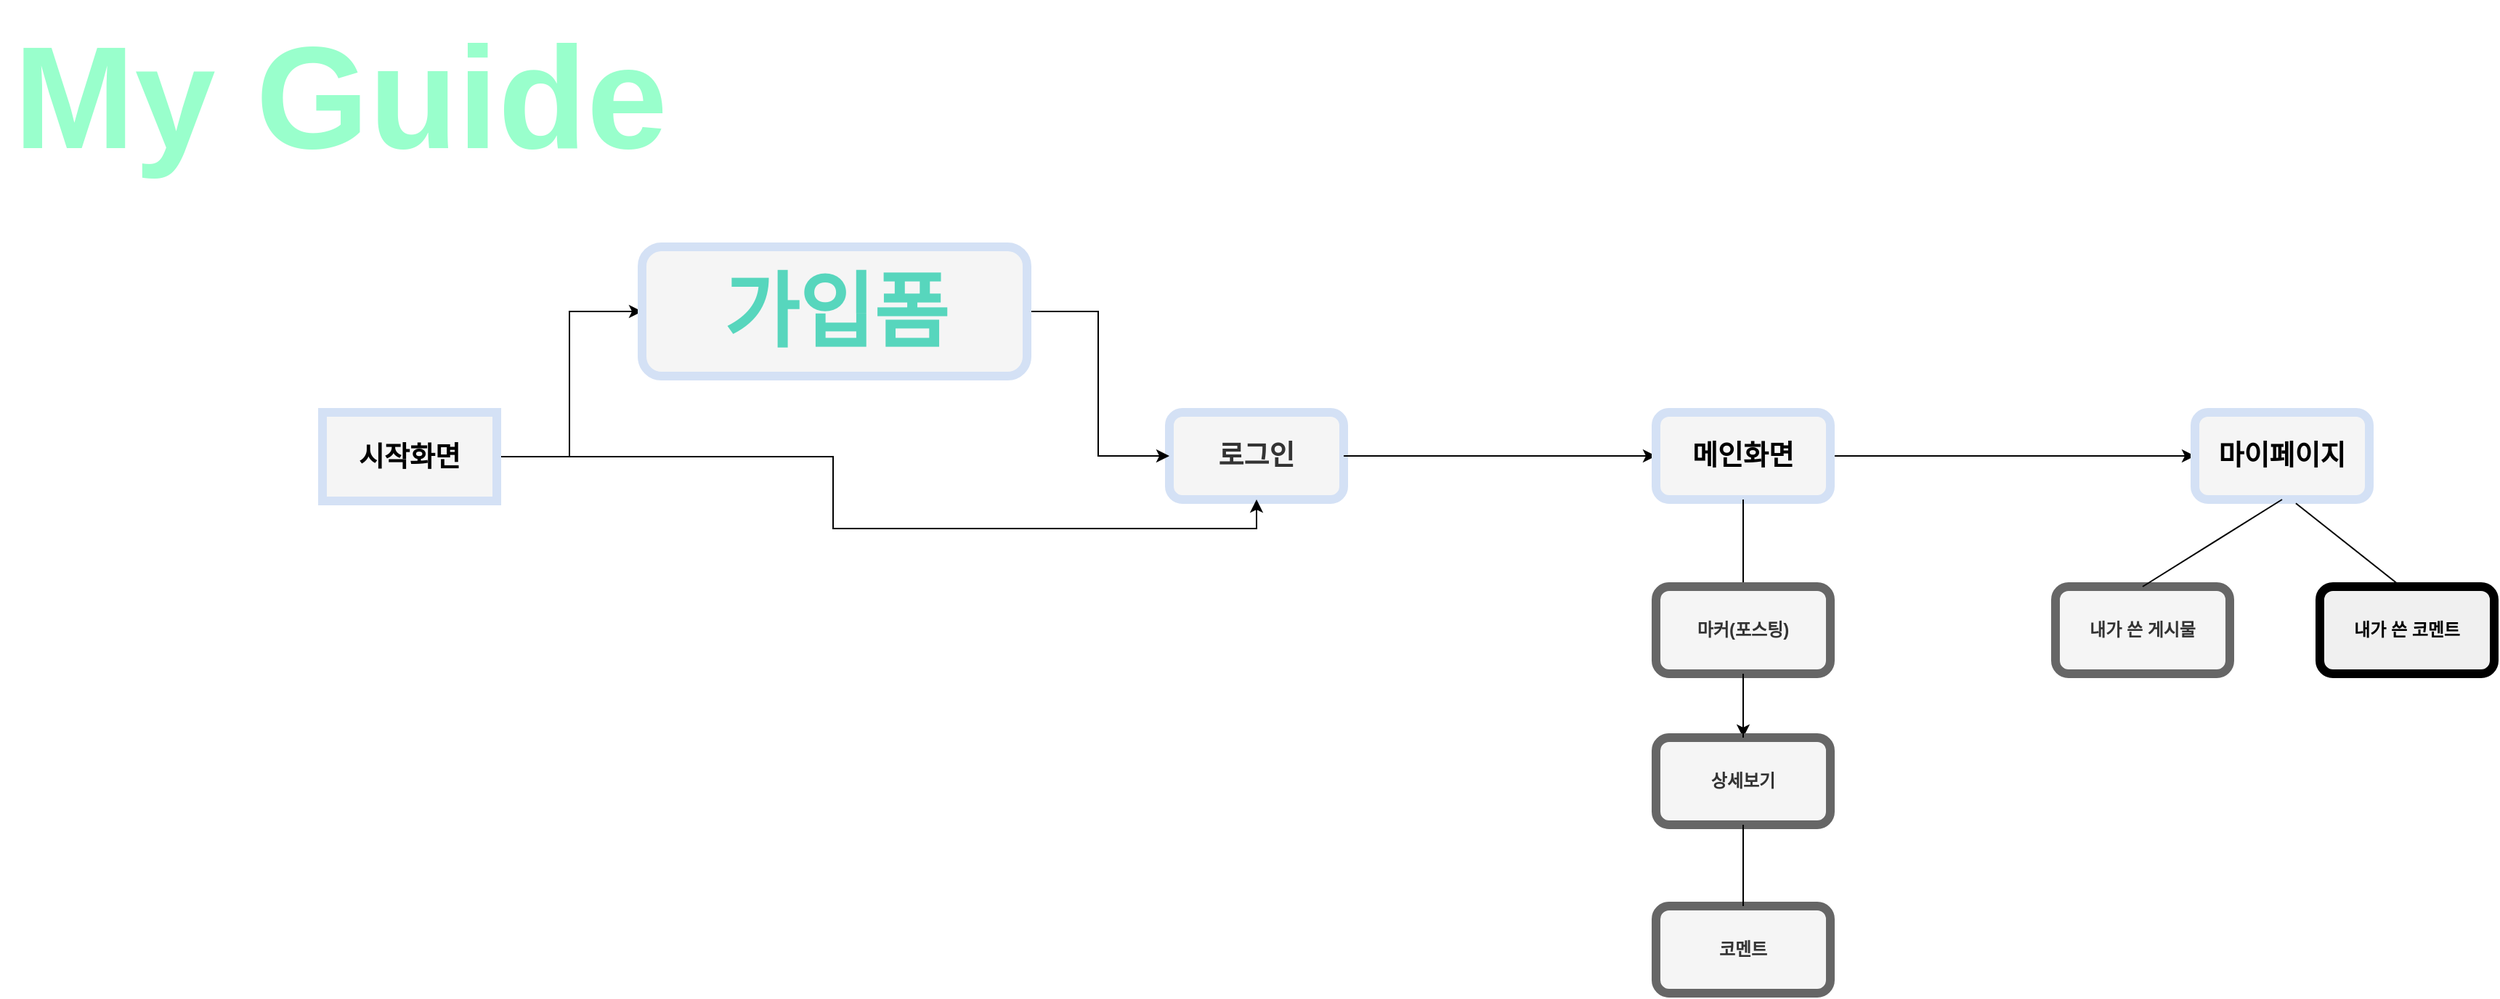 <mxfile version="20.8.13" type="github">
  <diagram id="6a731a19-8d31-9384-78a2-239565b7b9f0" name="Page-1">
    <mxGraphModel dx="2742" dy="1231" grid="0" gridSize="10" guides="1" tooltips="1" connect="1" arrows="1" fold="1" page="1" pageScale="1" pageWidth="1169" pageHeight="827" background="none" math="0" shadow="0">
      <root>
        <mxCell id="0" />
        <mxCell id="1" parent="0" />
        <mxCell id="WmzKd6mMGoSh6Wy4Si85-147" style="edgeStyle=orthogonalEdgeStyle;rounded=0;orthogonalLoop=1;jettySize=auto;html=1;" parent="1" source="WmzKd6mMGoSh6Wy4Si85-143" target="WmzKd6mMGoSh6Wy4Si85-145" edge="1">
          <mxGeometry relative="1" as="geometry" />
        </mxCell>
        <mxCell id="WmzKd6mMGoSh6Wy4Si85-143" value="로그인" style="rounded=1;whiteSpace=wrap;html=1;fillColor=#F5F5F5;strokeColor=#D4E1F5;strokeWidth=6;fontStyle=1;fontColor=#333333;fontSize=19;" parent="1" vertex="1">
          <mxGeometry x="244" y="391" width="120" height="60" as="geometry" />
        </mxCell>
        <mxCell id="WmzKd6mMGoSh6Wy4Si85-144" value="" style="endArrow=none;html=1;rounded=0;" parent="1" source="WmzKd6mMGoSh6Wy4Si85-143" target="WmzKd6mMGoSh6Wy4Si85-145" edge="1">
          <mxGeometry width="50" height="50" relative="1" as="geometry">
            <mxPoint x="652" y="486" as="sourcePoint" />
            <mxPoint x="557" y="424" as="targetPoint" />
          </mxGeometry>
        </mxCell>
        <mxCell id="WmzKd6mMGoSh6Wy4Si85-156" style="edgeStyle=orthogonalEdgeStyle;rounded=0;orthogonalLoop=1;jettySize=auto;html=1;entryX=0;entryY=0.5;entryDx=0;entryDy=0;" parent="1" source="WmzKd6mMGoSh6Wy4Si85-145" target="WmzKd6mMGoSh6Wy4Si85-155" edge="1">
          <mxGeometry relative="1" as="geometry" />
        </mxCell>
        <mxCell id="WmzKd6mMGoSh6Wy4Si85-145" value="메인화면" style="rounded=1;whiteSpace=wrap;html=1;strokeWidth=6;fontStyle=1;fillColor=#F5F5F5;strokeColor=#D4E1F5;fontSize=19;" parent="1" vertex="1">
          <mxGeometry x="579" y="391" width="120" height="60" as="geometry" />
        </mxCell>
        <mxCell id="WmzKd6mMGoSh6Wy4Si85-148" value="" style="endArrow=none;html=1;rounded=0;exitX=0.5;exitY=1;exitDx=0;exitDy=0;" parent="1" source="WmzKd6mMGoSh6Wy4Si85-145" target="WmzKd6mMGoSh6Wy4Si85-149" edge="1">
          <mxGeometry width="50" height="50" relative="1" as="geometry">
            <mxPoint x="761" y="486" as="sourcePoint" />
            <mxPoint x="646" y="489" as="targetPoint" />
          </mxGeometry>
        </mxCell>
        <mxCell id="WmzKd6mMGoSh6Wy4Si85-162" value="" style="edgeStyle=orthogonalEdgeStyle;rounded=0;orthogonalLoop=1;jettySize=auto;html=1;" parent="1" source="WmzKd6mMGoSh6Wy4Si85-149" target="WmzKd6mMGoSh6Wy4Si85-150" edge="1">
          <mxGeometry relative="1" as="geometry" />
        </mxCell>
        <mxCell id="WmzKd6mMGoSh6Wy4Si85-149" value="마커(포스팅)" style="rounded=1;whiteSpace=wrap;html=1;strokeWidth=6;strokeColor=#666666;fillColor=#f5f5f5;fontColor=#333333;fontStyle=1" parent="1" vertex="1">
          <mxGeometry x="579" y="511" width="120" height="60" as="geometry" />
        </mxCell>
        <mxCell id="WmzKd6mMGoSh6Wy4Si85-150" value="상세보기" style="rounded=1;whiteSpace=wrap;html=1;strokeColor=#666666;strokeWidth=6;fillColor=#f5f5f5;fontColor=#333333;fontStyle=1" parent="1" vertex="1">
          <mxGeometry x="579" y="615" width="120" height="60" as="geometry" />
        </mxCell>
        <mxCell id="WmzKd6mMGoSh6Wy4Si85-152" value="" style="endArrow=none;html=1;rounded=0;entryX=0.5;entryY=1;entryDx=0;entryDy=0;exitX=0.5;exitY=0;exitDx=0;exitDy=0;" parent="1" source="WmzKd6mMGoSh6Wy4Si85-150" target="WmzKd6mMGoSh6Wy4Si85-149" edge="1">
          <mxGeometry width="50" height="50" relative="1" as="geometry">
            <mxPoint x="614" y="628" as="sourcePoint" />
            <mxPoint x="664" y="578" as="targetPoint" />
          </mxGeometry>
        </mxCell>
        <mxCell id="WmzKd6mMGoSh6Wy4Si85-153" value="코멘트" style="rounded=1;whiteSpace=wrap;html=1;strokeWidth=6;fillColor=#f5f5f5;fontColor=#333333;strokeColor=#666666;fontStyle=1" parent="1" vertex="1">
          <mxGeometry x="579" y="731" width="120" height="60" as="geometry" />
        </mxCell>
        <mxCell id="WmzKd6mMGoSh6Wy4Si85-154" value="" style="endArrow=none;html=1;rounded=0;entryX=0.5;entryY=1;entryDx=0;entryDy=0;exitX=0.5;exitY=0;exitDx=0;exitDy=0;" parent="1" source="WmzKd6mMGoSh6Wy4Si85-153" target="WmzKd6mMGoSh6Wy4Si85-150" edge="1">
          <mxGeometry width="50" height="50" relative="1" as="geometry">
            <mxPoint x="609" y="725" as="sourcePoint" />
            <mxPoint x="659" y="675" as="targetPoint" />
          </mxGeometry>
        </mxCell>
        <mxCell id="WmzKd6mMGoSh6Wy4Si85-155" value="마이페이지" style="rounded=1;whiteSpace=wrap;html=1;strokeColor=#D4E1F5;strokeWidth=6;fontStyle=1;fillColor=#F5F5F5;fontSize=19;" parent="1" vertex="1">
          <mxGeometry x="950" y="391" width="120" height="60" as="geometry" />
        </mxCell>
        <mxCell id="WmzKd6mMGoSh6Wy4Si85-158" value="내가 쓴 게시물" style="rounded=1;whiteSpace=wrap;html=1;fontStyle=1;fillColor=#f5f5f5;fontColor=#333333;strokeColor=#666666;strokeWidth=6;" parent="1" vertex="1">
          <mxGeometry x="854" y="511" width="120" height="60" as="geometry" />
        </mxCell>
        <mxCell id="WmzKd6mMGoSh6Wy4Si85-159" value="내가 쓴 코멘트" style="rounded=1;whiteSpace=wrap;html=1;fontStyle=1;strokeWidth=6;fillColor=#F0F0F0;" parent="1" vertex="1">
          <mxGeometry x="1036" y="511" width="120" height="60" as="geometry" />
        </mxCell>
        <mxCell id="WmzKd6mMGoSh6Wy4Si85-160" value="" style="endArrow=none;html=1;rounded=0;entryX=0.5;entryY=0;entryDx=0;entryDy=0;exitX=0.5;exitY=1;exitDx=0;exitDy=0;" parent="1" source="WmzKd6mMGoSh6Wy4Si85-155" target="WmzKd6mMGoSh6Wy4Si85-158" edge="1">
          <mxGeometry width="50" height="50" relative="1" as="geometry">
            <mxPoint x="1004" y="456" as="sourcePoint" />
            <mxPoint x="952" y="591" as="targetPoint" />
          </mxGeometry>
        </mxCell>
        <mxCell id="WmzKd6mMGoSh6Wy4Si85-163" value="My Guide&lt;br style=&quot;font-size: 100px;&quot;&gt;" style="text;html=1;align=center;verticalAlign=middle;resizable=0;points=[];autosize=1;strokeColor=none;fillColor=none;fontSize=100;fontStyle=1;fontColor=#99FFCC;labelBorderColor=none;rounded=1;glass=0;arcSize=0;" parent="1" vertex="1">
          <mxGeometry x="-561" y="107" width="468" height="132" as="geometry" />
        </mxCell>
        <mxCell id="WmzKd6mMGoSh6Wy4Si85-170" value="" style="endArrow=none;html=1;rounded=0;entryX=0.5;entryY=0;entryDx=0;entryDy=0;exitX=0.579;exitY=1.044;exitDx=0;exitDy=0;exitPerimeter=0;" parent="1" source="WmzKd6mMGoSh6Wy4Si85-155" edge="1">
          <mxGeometry width="50" height="50" relative="1" as="geometry">
            <mxPoint x="1188" y="451" as="sourcePoint" />
            <mxPoint x="1092" y="511" as="targetPoint" />
          </mxGeometry>
        </mxCell>
        <mxCell id="WmzKd6mMGoSh6Wy4Si85-172" style="edgeStyle=orthogonalEdgeStyle;rounded=0;orthogonalLoop=1;jettySize=auto;html=1;fontSize=56;fontColor=#99FFCC;entryX=0;entryY=0.5;entryDx=0;entryDy=0;" parent="1" source="WmzKd6mMGoSh6Wy4Si85-171" target="WmzKd6mMGoSh6Wy4Si85-176" edge="1">
          <mxGeometry relative="1" as="geometry">
            <mxPoint x="-115" y="417" as="targetPoint" />
          </mxGeometry>
        </mxCell>
        <mxCell id="rDSmqbR4ajNZm7fQ84Mt-2" style="edgeStyle=orthogonalEdgeStyle;rounded=0;orthogonalLoop=1;jettySize=auto;html=1;entryX=0.5;entryY=1;entryDx=0;entryDy=0;" edge="1" parent="1" source="WmzKd6mMGoSh6Wy4Si85-171" target="WmzKd6mMGoSh6Wy4Si85-143">
          <mxGeometry relative="1" as="geometry" />
        </mxCell>
        <mxCell id="WmzKd6mMGoSh6Wy4Si85-171" value="시작화면" style="rounded=1;whiteSpace=wrap;html=1;glass=0;labelBorderColor=none;strokeColor=#D4E1F5;strokeWidth=6;fontSize=19;fontColor=#000000;fillColor=#F5F5F5;fontStyle=1;arcSize=0;" parent="1" vertex="1">
          <mxGeometry x="-339" y="391" width="120" height="61" as="geometry" />
        </mxCell>
        <mxCell id="WmzKd6mMGoSh6Wy4Si85-179" style="edgeStyle=orthogonalEdgeStyle;rounded=0;orthogonalLoop=1;jettySize=auto;html=1;entryX=0;entryY=0.5;entryDx=0;entryDy=0;fontSize=56;fontColor=#99FFCC;" parent="1" source="WmzKd6mMGoSh6Wy4Si85-176" target="WmzKd6mMGoSh6Wy4Si85-143" edge="1">
          <mxGeometry relative="1" as="geometry" />
        </mxCell>
        <mxCell id="WmzKd6mMGoSh6Wy4Si85-176" value="" style="whiteSpace=wrap;html=1;rounded=1;glass=0;labelBorderColor=none;strokeColor=#D4E1F5;strokeWidth=6;fontSize=56;fontColor=#99FFCC;fillColor=#F5F5F5;" parent="1" vertex="1">
          <mxGeometry x="-119" y="277" width="265" height="89" as="geometry" />
        </mxCell>
        <mxCell id="WmzKd6mMGoSh6Wy4Si85-180" value="가입폼&lt;br&gt;" style="text;html=1;align=center;verticalAlign=middle;resizable=0;points=[];autosize=1;strokeColor=none;fillColor=none;fontSize=56;fontColor=#57D6BD;fontStyle=1" parent="1" vertex="1">
          <mxGeometry x="-79.5" y="282" width="186" height="79" as="geometry" />
        </mxCell>
      </root>
    </mxGraphModel>
  </diagram>
</mxfile>
